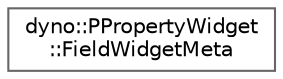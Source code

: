 digraph "Graphical Class Hierarchy"
{
 // LATEX_PDF_SIZE
  bgcolor="transparent";
  edge [fontname=Helvetica,fontsize=10,labelfontname=Helvetica,labelfontsize=10];
  node [fontname=Helvetica,fontsize=10,shape=box,height=0.2,width=0.4];
  rankdir="LR";
  Node0 [id="Node000000",label="dyno::PPropertyWidget\l::FieldWidgetMeta",height=0.2,width=0.4,color="grey40", fillcolor="white", style="filled",URL="$structdyno_1_1_p_property_widget_1_1_field_widget_meta.html",tooltip=" "];
}
